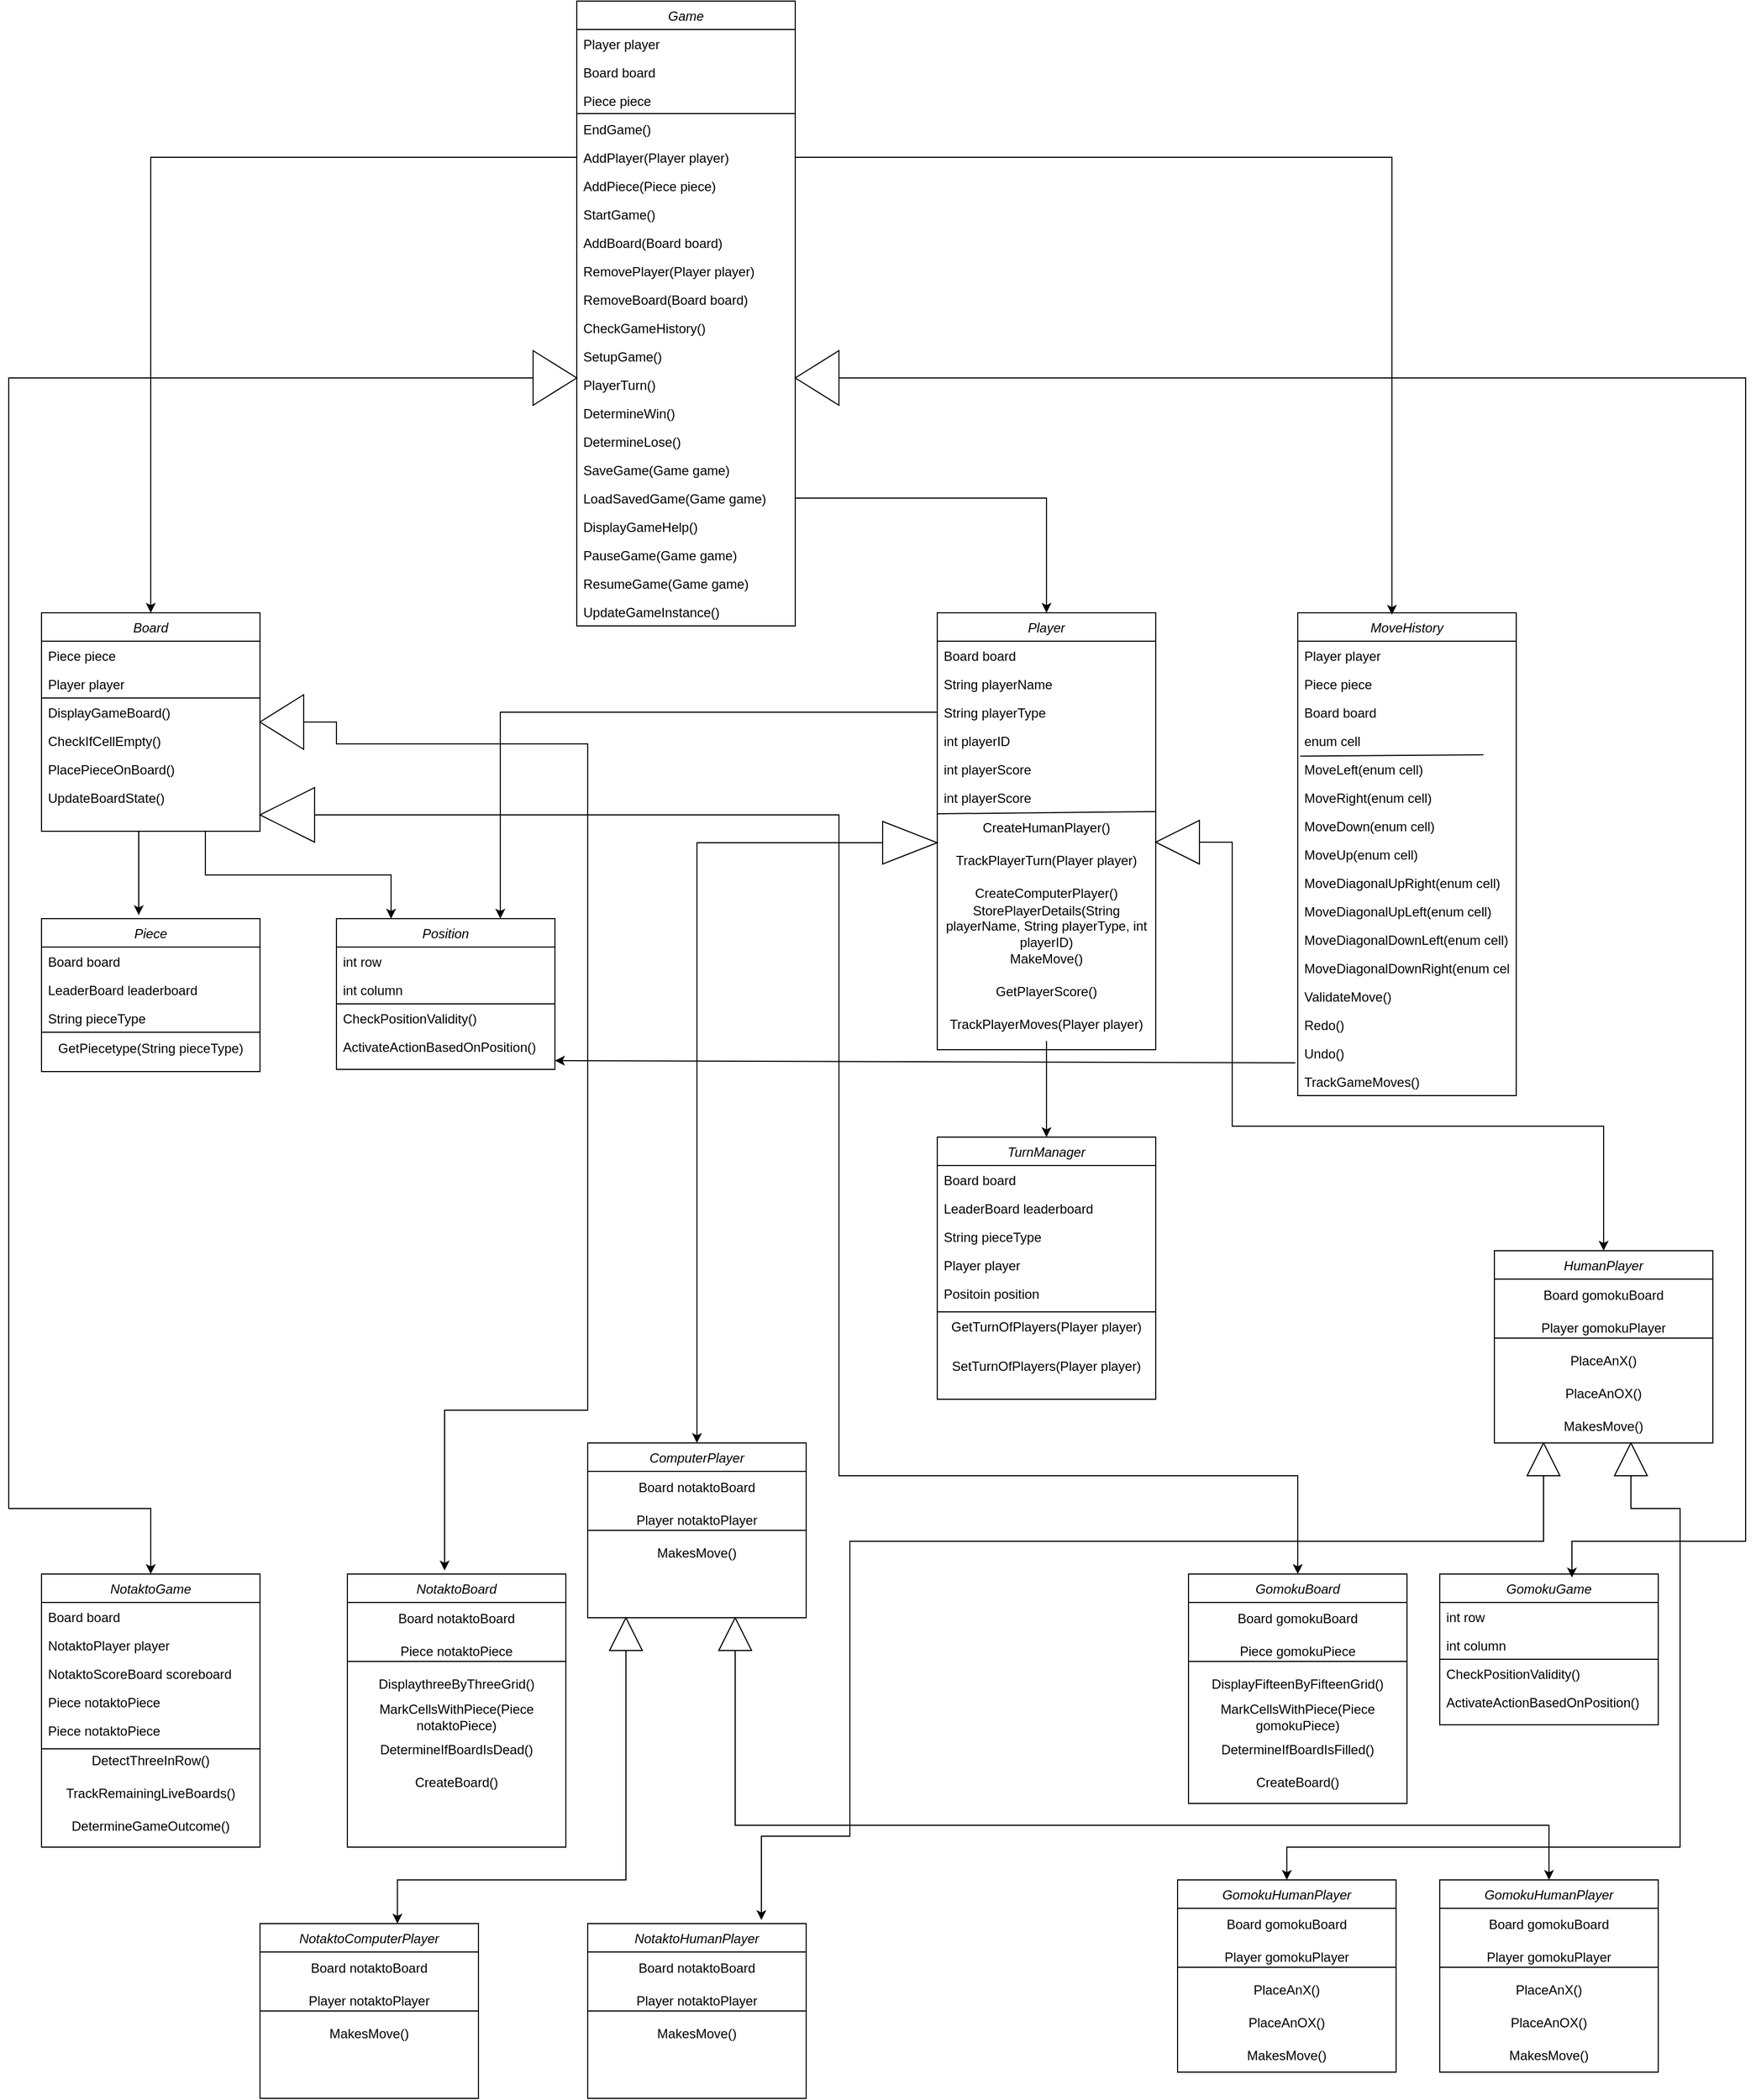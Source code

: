 <mxfile version="24.7.5">
  <diagram id="C5RBs43oDa-KdzZeNtuy" name="Page-1">
    <mxGraphModel dx="2927" dy="1242" grid="1" gridSize="10" guides="1" tooltips="1" connect="1" arrows="1" fold="1" page="1" pageScale="1" pageWidth="827" pageHeight="1169" math="0" shadow="0">
      <root>
        <mxCell id="WIyWlLk6GJQsqaUBKTNV-0" />
        <mxCell id="WIyWlLk6GJQsqaUBKTNV-1" parent="WIyWlLk6GJQsqaUBKTNV-0" />
        <mxCell id="zkfFHV4jXpPFQw0GAbJ--0" value="Game" style="swimlane;fontStyle=2;align=center;verticalAlign=top;childLayout=stackLayout;horizontal=1;startSize=26;horizontalStack=0;resizeParent=1;resizeLast=0;collapsible=1;marginBottom=0;rounded=0;shadow=0;strokeWidth=1;" parent="WIyWlLk6GJQsqaUBKTNV-1" vertex="1">
          <mxGeometry x="-270" y="40" width="200" height="572" as="geometry">
            <mxRectangle x="230" y="140" width="160" height="26" as="alternateBounds" />
          </mxGeometry>
        </mxCell>
        <mxCell id="zkfFHV4jXpPFQw0GAbJ--1" value="Player player&#xa;" style="text;align=left;verticalAlign=top;spacingLeft=4;spacingRight=4;overflow=hidden;rotatable=0;points=[[0,0.5],[1,0.5]];portConstraint=eastwest;" parent="zkfFHV4jXpPFQw0GAbJ--0" vertex="1">
          <mxGeometry y="26" width="200" height="26" as="geometry" />
        </mxCell>
        <mxCell id="zkfFHV4jXpPFQw0GAbJ--2" value="Board board" style="text;align=left;verticalAlign=top;spacingLeft=4;spacingRight=4;overflow=hidden;rotatable=0;points=[[0,0.5],[1,0.5]];portConstraint=eastwest;rounded=0;shadow=0;html=0;" parent="zkfFHV4jXpPFQw0GAbJ--0" vertex="1">
          <mxGeometry y="52" width="200" height="26" as="geometry" />
        </mxCell>
        <mxCell id="JrsG_4BdHlaIOofszGz--10" value="Piece piece" style="text;align=left;verticalAlign=top;spacingLeft=4;spacingRight=4;overflow=hidden;rotatable=0;points=[[0,0.5],[1,0.5]];portConstraint=eastwest;rounded=0;shadow=0;html=0;" parent="zkfFHV4jXpPFQw0GAbJ--0" vertex="1">
          <mxGeometry y="78" width="200" height="26" as="geometry" />
        </mxCell>
        <mxCell id="JrsG_4BdHlaIOofszGz--7" value="EndGame()" style="text;align=left;verticalAlign=top;spacingLeft=4;spacingRight=4;overflow=hidden;rotatable=0;points=[[0,0.5],[1,0.5]];portConstraint=eastwest;" parent="zkfFHV4jXpPFQw0GAbJ--0" vertex="1">
          <mxGeometry y="104" width="200" height="26" as="geometry" />
        </mxCell>
        <mxCell id="JrsG_4BdHlaIOofszGz--1" value="AddPlayer(Player player)" style="text;align=left;verticalAlign=top;spacingLeft=4;spacingRight=4;overflow=hidden;rotatable=0;points=[[0,0.5],[1,0.5]];portConstraint=eastwest;" parent="zkfFHV4jXpPFQw0GAbJ--0" vertex="1">
          <mxGeometry y="130" width="200" height="26" as="geometry" />
        </mxCell>
        <mxCell id="JrsG_4BdHlaIOofszGz--9" value="AddPiece(Piece piece)" style="text;align=left;verticalAlign=top;spacingLeft=4;spacingRight=4;overflow=hidden;rotatable=0;points=[[0,0.5],[1,0.5]];portConstraint=eastwest;" parent="zkfFHV4jXpPFQw0GAbJ--0" vertex="1">
          <mxGeometry y="156" width="200" height="26" as="geometry" />
        </mxCell>
        <mxCell id="JrsG_4BdHlaIOofszGz--6" value="StartGame()" style="text;align=left;verticalAlign=top;spacingLeft=4;spacingRight=4;overflow=hidden;rotatable=0;points=[[0,0.5],[1,0.5]];portConstraint=eastwest;" parent="zkfFHV4jXpPFQw0GAbJ--0" vertex="1">
          <mxGeometry y="182" width="200" height="26" as="geometry" />
        </mxCell>
        <mxCell id="JrsG_4BdHlaIOofszGz--2" value="AddBoard(Board board)" style="text;align=left;verticalAlign=top;spacingLeft=4;spacingRight=4;overflow=hidden;rotatable=0;points=[[0,0.5],[1,0.5]];portConstraint=eastwest;" parent="zkfFHV4jXpPFQw0GAbJ--0" vertex="1">
          <mxGeometry y="208" width="200" height="26" as="geometry" />
        </mxCell>
        <mxCell id="JrsG_4BdHlaIOofszGz--3" value="RemovePlayer(Player player)" style="text;align=left;verticalAlign=top;spacingLeft=4;spacingRight=4;overflow=hidden;rotatable=0;points=[[0,0.5],[1,0.5]];portConstraint=eastwest;" parent="zkfFHV4jXpPFQw0GAbJ--0" vertex="1">
          <mxGeometry y="234" width="200" height="26" as="geometry" />
        </mxCell>
        <mxCell id="JrsG_4BdHlaIOofszGz--4" value="RemoveBoard(Board board)" style="text;align=left;verticalAlign=top;spacingLeft=4;spacingRight=4;overflow=hidden;rotatable=0;points=[[0,0.5],[1,0.5]];portConstraint=eastwest;" parent="zkfFHV4jXpPFQw0GAbJ--0" vertex="1">
          <mxGeometry y="260" width="200" height="26" as="geometry" />
        </mxCell>
        <mxCell id="JrsG_4BdHlaIOofszGz--5" value="CheckGameHistory()" style="text;align=left;verticalAlign=top;spacingLeft=4;spacingRight=4;overflow=hidden;rotatable=0;points=[[0,0.5],[1,0.5]];portConstraint=eastwest;" parent="zkfFHV4jXpPFQw0GAbJ--0" vertex="1">
          <mxGeometry y="286" width="200" height="26" as="geometry" />
        </mxCell>
        <mxCell id="JrsG_4BdHlaIOofszGz--11" value="SetupGame()" style="text;align=left;verticalAlign=top;spacingLeft=4;spacingRight=4;overflow=hidden;rotatable=0;points=[[0,0.5],[1,0.5]];portConstraint=eastwest;" parent="zkfFHV4jXpPFQw0GAbJ--0" vertex="1">
          <mxGeometry y="312" width="200" height="26" as="geometry" />
        </mxCell>
        <mxCell id="JrsG_4BdHlaIOofszGz--12" value="PlayerTurn()" style="text;align=left;verticalAlign=top;spacingLeft=4;spacingRight=4;overflow=hidden;rotatable=0;points=[[0,0.5],[1,0.5]];portConstraint=eastwest;" parent="zkfFHV4jXpPFQw0GAbJ--0" vertex="1">
          <mxGeometry y="338" width="200" height="26" as="geometry" />
        </mxCell>
        <mxCell id="JrsG_4BdHlaIOofszGz--13" value="DetermineWin()" style="text;align=left;verticalAlign=top;spacingLeft=4;spacingRight=4;overflow=hidden;rotatable=0;points=[[0,0.5],[1,0.5]];portConstraint=eastwest;" parent="zkfFHV4jXpPFQw0GAbJ--0" vertex="1">
          <mxGeometry y="364" width="200" height="26" as="geometry" />
        </mxCell>
        <mxCell id="JrsG_4BdHlaIOofszGz--14" value="DetermineLose()" style="text;align=left;verticalAlign=top;spacingLeft=4;spacingRight=4;overflow=hidden;rotatable=0;points=[[0,0.5],[1,0.5]];portConstraint=eastwest;" parent="zkfFHV4jXpPFQw0GAbJ--0" vertex="1">
          <mxGeometry y="390" width="200" height="26" as="geometry" />
        </mxCell>
        <mxCell id="JrsG_4BdHlaIOofszGz--16" value="SaveGame(Game game)" style="text;align=left;verticalAlign=top;spacingLeft=4;spacingRight=4;overflow=hidden;rotatable=0;points=[[0,0.5],[1,0.5]];portConstraint=eastwest;" parent="zkfFHV4jXpPFQw0GAbJ--0" vertex="1">
          <mxGeometry y="416" width="200" height="26" as="geometry" />
        </mxCell>
        <mxCell id="JrsG_4BdHlaIOofszGz--15" value="LoadSavedGame(Game game)" style="text;align=left;verticalAlign=top;spacingLeft=4;spacingRight=4;overflow=hidden;rotatable=0;points=[[0,0.5],[1,0.5]];portConstraint=eastwest;" parent="zkfFHV4jXpPFQw0GAbJ--0" vertex="1">
          <mxGeometry y="442" width="200" height="26" as="geometry" />
        </mxCell>
        <mxCell id="JrsG_4BdHlaIOofszGz--17" value="DisplayGameHelp()" style="text;align=left;verticalAlign=top;spacingLeft=4;spacingRight=4;overflow=hidden;rotatable=0;points=[[0,0.5],[1,0.5]];portConstraint=eastwest;" parent="zkfFHV4jXpPFQw0GAbJ--0" vertex="1">
          <mxGeometry y="468" width="200" height="26" as="geometry" />
        </mxCell>
        <mxCell id="JrsG_4BdHlaIOofszGz--20" value="PauseGame(Game game)" style="text;align=left;verticalAlign=top;spacingLeft=4;spacingRight=4;overflow=hidden;rotatable=0;points=[[0,0.5],[1,0.5]];portConstraint=eastwest;" parent="zkfFHV4jXpPFQw0GAbJ--0" vertex="1">
          <mxGeometry y="494" width="200" height="26" as="geometry" />
        </mxCell>
        <mxCell id="JrsG_4BdHlaIOofszGz--19" value="ResumeGame(Game game)" style="text;align=left;verticalAlign=top;spacingLeft=4;spacingRight=4;overflow=hidden;rotatable=0;points=[[0,0.5],[1,0.5]];portConstraint=eastwest;" parent="zkfFHV4jXpPFQw0GAbJ--0" vertex="1">
          <mxGeometry y="520" width="200" height="26" as="geometry" />
        </mxCell>
        <mxCell id="JrsG_4BdHlaIOofszGz--18" value="UpdateGameInstance()" style="text;align=left;verticalAlign=top;spacingLeft=4;spacingRight=4;overflow=hidden;rotatable=0;points=[[0,0.5],[1,0.5]];portConstraint=eastwest;" parent="zkfFHV4jXpPFQw0GAbJ--0" vertex="1">
          <mxGeometry y="546" width="200" height="26" as="geometry" />
        </mxCell>
        <mxCell id="JrsG_4BdHlaIOofszGz--0" value="" style="endArrow=none;html=1;rounded=0;exitX=0;exitY=0.25;exitDx=0;exitDy=0;entryX=1;entryY=0.25;entryDx=0;entryDy=0;" parent="WIyWlLk6GJQsqaUBKTNV-1" edge="1">
          <mxGeometry width="50" height="50" relative="1" as="geometry">
            <mxPoint x="-270" y="143" as="sourcePoint" />
            <mxPoint x="-70" y="143" as="targetPoint" />
          </mxGeometry>
        </mxCell>
        <mxCell id="JrsG_4BdHlaIOofszGz--21" value="Player" style="swimlane;fontStyle=2;align=center;verticalAlign=top;childLayout=stackLayout;horizontal=1;startSize=26;horizontalStack=0;resizeParent=1;resizeLast=0;collapsible=1;marginBottom=0;rounded=0;shadow=0;strokeWidth=1;" parent="WIyWlLk6GJQsqaUBKTNV-1" vertex="1">
          <mxGeometry x="60" y="600" width="200" height="400" as="geometry">
            <mxRectangle x="230" y="140" width="160" height="26" as="alternateBounds" />
          </mxGeometry>
        </mxCell>
        <mxCell id="JrsG_4BdHlaIOofszGz--97" value="Board board" style="text;align=left;verticalAlign=top;spacingLeft=4;spacingRight=4;overflow=hidden;rotatable=0;points=[[0,0.5],[1,0.5]];portConstraint=eastwest;" parent="JrsG_4BdHlaIOofszGz--21" vertex="1">
          <mxGeometry y="26" width="200" height="26" as="geometry" />
        </mxCell>
        <mxCell id="JrsG_4BdHlaIOofszGz--102" value="String playerName" style="text;align=left;verticalAlign=top;spacingLeft=4;spacingRight=4;overflow=hidden;rotatable=0;points=[[0,0.5],[1,0.5]];portConstraint=eastwest;" parent="JrsG_4BdHlaIOofszGz--21" vertex="1">
          <mxGeometry y="52" width="200" height="26" as="geometry" />
        </mxCell>
        <mxCell id="JrsG_4BdHlaIOofszGz--103" value="String playerType" style="text;align=left;verticalAlign=top;spacingLeft=4;spacingRight=4;overflow=hidden;rotatable=0;points=[[0,0.5],[1,0.5]];portConstraint=eastwest;" parent="JrsG_4BdHlaIOofszGz--21" vertex="1">
          <mxGeometry y="78" width="200" height="26" as="geometry" />
        </mxCell>
        <mxCell id="JrsG_4BdHlaIOofszGz--104" value="int playerID" style="text;align=left;verticalAlign=top;spacingLeft=4;spacingRight=4;overflow=hidden;rotatable=0;points=[[0,0.5],[1,0.5]];portConstraint=eastwest;" parent="JrsG_4BdHlaIOofszGz--21" vertex="1">
          <mxGeometry y="104" width="200" height="26" as="geometry" />
        </mxCell>
        <mxCell id="JrsG_4BdHlaIOofszGz--105" value="int playerScore" style="text;align=left;verticalAlign=top;spacingLeft=4;spacingRight=4;overflow=hidden;rotatable=0;points=[[0,0.5],[1,0.5]];portConstraint=eastwest;" parent="JrsG_4BdHlaIOofszGz--21" vertex="1">
          <mxGeometry y="130" width="200" height="26" as="geometry" />
        </mxCell>
        <mxCell id="JrsG_4BdHlaIOofszGz--106" value="int playerScore" style="text;align=left;verticalAlign=top;spacingLeft=4;spacingRight=4;overflow=hidden;rotatable=0;points=[[0,0.5],[1,0.5]];portConstraint=eastwest;" parent="JrsG_4BdHlaIOofszGz--21" vertex="1">
          <mxGeometry y="156" width="200" height="26" as="geometry" />
        </mxCell>
        <mxCell id="JrsG_4BdHlaIOofszGz--98" value="" style="endArrow=none;html=1;rounded=0;" parent="JrsG_4BdHlaIOofszGz--21" edge="1">
          <mxGeometry width="50" height="50" relative="1" as="geometry">
            <mxPoint y="184" as="sourcePoint" />
            <mxPoint x="200" y="182" as="targetPoint" />
          </mxGeometry>
        </mxCell>
        <mxCell id="JrsG_4BdHlaIOofszGz--99" value="CreateHumanPlayer()" style="text;html=1;align=center;verticalAlign=middle;whiteSpace=wrap;rounded=0;" parent="JrsG_4BdHlaIOofszGz--21" vertex="1">
          <mxGeometry y="182" width="200" height="30" as="geometry" />
        </mxCell>
        <mxCell id="JrsG_4BdHlaIOofszGz--101" value="TrackPlayerTurn(Player player)" style="text;html=1;align=center;verticalAlign=middle;whiteSpace=wrap;rounded=0;" parent="JrsG_4BdHlaIOofszGz--21" vertex="1">
          <mxGeometry y="212" width="200" height="30" as="geometry" />
        </mxCell>
        <mxCell id="JrsG_4BdHlaIOofszGz--100" value="CreateComputerPlayer()" style="text;html=1;align=center;verticalAlign=middle;whiteSpace=wrap;rounded=0;" parent="JrsG_4BdHlaIOofszGz--21" vertex="1">
          <mxGeometry y="242" width="200" height="30" as="geometry" />
        </mxCell>
        <mxCell id="JrsG_4BdHlaIOofszGz--108" value="StorePlayerDetails(String playerName, String playerType, int playerID)" style="text;html=1;align=center;verticalAlign=middle;whiteSpace=wrap;rounded=0;" parent="JrsG_4BdHlaIOofszGz--21" vertex="1">
          <mxGeometry y="272" width="200" height="30" as="geometry" />
        </mxCell>
        <mxCell id="JrsG_4BdHlaIOofszGz--110" value="MakeMove()" style="text;html=1;align=center;verticalAlign=middle;whiteSpace=wrap;rounded=0;" parent="JrsG_4BdHlaIOofszGz--21" vertex="1">
          <mxGeometry y="302" width="200" height="30" as="geometry" />
        </mxCell>
        <mxCell id="JrsG_4BdHlaIOofszGz--111" value="GetPlayerScore()" style="text;html=1;align=center;verticalAlign=middle;whiteSpace=wrap;rounded=0;" parent="JrsG_4BdHlaIOofszGz--21" vertex="1">
          <mxGeometry y="332" width="200" height="30" as="geometry" />
        </mxCell>
        <mxCell id="JrsG_4BdHlaIOofszGz--112" value="TrackPlayerMoves(Player player)" style="text;html=1;align=center;verticalAlign=middle;whiteSpace=wrap;rounded=0;" parent="JrsG_4BdHlaIOofszGz--21" vertex="1">
          <mxGeometry y="362" width="200" height="30" as="geometry" />
        </mxCell>
        <mxCell id="Yr09iOvDFbJcsxgasFVn-55" style="edgeStyle=orthogonalEdgeStyle;rounded=0;orthogonalLoop=1;jettySize=auto;html=1;exitX=0.75;exitY=1;exitDx=0;exitDy=0;entryX=0.25;entryY=0;entryDx=0;entryDy=0;" edge="1" parent="WIyWlLk6GJQsqaUBKTNV-1" source="JrsG_4BdHlaIOofszGz--44" target="JrsG_4BdHlaIOofszGz--156">
          <mxGeometry relative="1" as="geometry" />
        </mxCell>
        <mxCell id="JrsG_4BdHlaIOofszGz--44" value="Board" style="swimlane;fontStyle=2;align=center;verticalAlign=top;childLayout=stackLayout;horizontal=1;startSize=26;horizontalStack=0;resizeParent=1;resizeLast=0;collapsible=1;marginBottom=0;rounded=0;shadow=0;strokeWidth=1;" parent="WIyWlLk6GJQsqaUBKTNV-1" vertex="1">
          <mxGeometry x="-760" y="600" width="200" height="200" as="geometry">
            <mxRectangle x="230" y="140" width="160" height="26" as="alternateBounds" />
          </mxGeometry>
        </mxCell>
        <mxCell id="JrsG_4BdHlaIOofszGz--90" value="Piece piece" style="text;align=left;verticalAlign=top;spacingLeft=4;spacingRight=4;overflow=hidden;rotatable=0;points=[[0,0.5],[1,0.5]];portConstraint=eastwest;" parent="JrsG_4BdHlaIOofszGz--44" vertex="1">
          <mxGeometry y="26" width="200" height="26" as="geometry" />
        </mxCell>
        <mxCell id="JrsG_4BdHlaIOofszGz--91" value="Player player" style="text;align=left;verticalAlign=top;spacingLeft=4;spacingRight=4;overflow=hidden;rotatable=0;points=[[0,0.5],[1,0.5]];portConstraint=eastwest;" parent="JrsG_4BdHlaIOofszGz--44" vertex="1">
          <mxGeometry y="52" width="200" height="26" as="geometry" />
        </mxCell>
        <mxCell id="JrsG_4BdHlaIOofszGz--92" value="" style="endArrow=none;html=1;rounded=0;" parent="JrsG_4BdHlaIOofszGz--44" edge="1">
          <mxGeometry width="50" height="50" relative="1" as="geometry">
            <mxPoint y="78" as="sourcePoint" />
            <mxPoint x="200" y="78" as="targetPoint" />
          </mxGeometry>
        </mxCell>
        <mxCell id="JrsG_4BdHlaIOofszGz--93" value="DisplayGameBoard()" style="text;align=left;verticalAlign=top;spacingLeft=4;spacingRight=4;overflow=hidden;rotatable=0;points=[[0,0.5],[1,0.5]];portConstraint=eastwest;" parent="JrsG_4BdHlaIOofszGz--44" vertex="1">
          <mxGeometry y="78" width="200" height="26" as="geometry" />
        </mxCell>
        <mxCell id="JrsG_4BdHlaIOofszGz--94" value="CheckIfCellEmpty()" style="text;align=left;verticalAlign=top;spacingLeft=4;spacingRight=4;overflow=hidden;rotatable=0;points=[[0,0.5],[1,0.5]];portConstraint=eastwest;" parent="JrsG_4BdHlaIOofszGz--44" vertex="1">
          <mxGeometry y="104" width="200" height="26" as="geometry" />
        </mxCell>
        <mxCell id="JrsG_4BdHlaIOofszGz--95" value="PlacePieceOnBoard()" style="text;align=left;verticalAlign=top;spacingLeft=4;spacingRight=4;overflow=hidden;rotatable=0;points=[[0,0.5],[1,0.5]];portConstraint=eastwest;" parent="JrsG_4BdHlaIOofszGz--44" vertex="1">
          <mxGeometry y="130" width="200" height="26" as="geometry" />
        </mxCell>
        <mxCell id="JrsG_4BdHlaIOofszGz--96" value="UpdateBoardState()" style="text;align=left;verticalAlign=top;spacingLeft=4;spacingRight=4;overflow=hidden;rotatable=0;points=[[0,0.5],[1,0.5]];portConstraint=eastwest;" parent="JrsG_4BdHlaIOofszGz--44" vertex="1">
          <mxGeometry y="156" width="200" height="26" as="geometry" />
        </mxCell>
        <mxCell id="JrsG_4BdHlaIOofszGz--67" value="Piece" style="swimlane;fontStyle=2;align=center;verticalAlign=top;childLayout=stackLayout;horizontal=1;startSize=26;horizontalStack=0;resizeParent=1;resizeLast=0;collapsible=1;marginBottom=0;rounded=0;shadow=0;strokeWidth=1;" parent="WIyWlLk6GJQsqaUBKTNV-1" vertex="1">
          <mxGeometry x="-760" y="880" width="200" height="140" as="geometry">
            <mxRectangle x="230" y="140" width="160" height="26" as="alternateBounds" />
          </mxGeometry>
        </mxCell>
        <mxCell id="JrsG_4BdHlaIOofszGz--68" value="Board board" style="text;align=left;verticalAlign=top;spacingLeft=4;spacingRight=4;overflow=hidden;rotatable=0;points=[[0,0.5],[1,0.5]];portConstraint=eastwest;" parent="JrsG_4BdHlaIOofszGz--67" vertex="1">
          <mxGeometry y="26" width="200" height="26" as="geometry" />
        </mxCell>
        <mxCell id="JrsG_4BdHlaIOofszGz--88" value="LeaderBoard leaderboard" style="text;align=left;verticalAlign=top;spacingLeft=4;spacingRight=4;overflow=hidden;rotatable=0;points=[[0,0.5],[1,0.5]];portConstraint=eastwest;" parent="JrsG_4BdHlaIOofszGz--67" vertex="1">
          <mxGeometry y="52" width="200" height="26" as="geometry" />
        </mxCell>
        <mxCell id="JrsG_4BdHlaIOofszGz--89" value="String pieceType" style="text;align=left;verticalAlign=top;spacingLeft=4;spacingRight=4;overflow=hidden;rotatable=0;points=[[0,0.5],[1,0.5]];portConstraint=eastwest;" parent="JrsG_4BdHlaIOofszGz--67" vertex="1">
          <mxGeometry y="78" width="200" height="26" as="geometry" />
        </mxCell>
        <mxCell id="JrsG_4BdHlaIOofszGz--144" value="" style="endArrow=none;html=1;rounded=0;" parent="JrsG_4BdHlaIOofszGz--67" edge="1">
          <mxGeometry width="50" height="50" relative="1" as="geometry">
            <mxPoint y="104" as="sourcePoint" />
            <mxPoint x="200" y="104" as="targetPoint" />
          </mxGeometry>
        </mxCell>
        <mxCell id="JrsG_4BdHlaIOofszGz--146" value="GetPiecetype(String pieceType)" style="text;html=1;align=center;verticalAlign=middle;whiteSpace=wrap;rounded=0;" parent="JrsG_4BdHlaIOofszGz--67" vertex="1">
          <mxGeometry y="104" width="200" height="30" as="geometry" />
        </mxCell>
        <mxCell id="JrsG_4BdHlaIOofszGz--113" value="MoveHistory" style="swimlane;fontStyle=2;align=center;verticalAlign=top;childLayout=stackLayout;horizontal=1;startSize=26;horizontalStack=0;resizeParent=1;resizeLast=0;collapsible=1;marginBottom=0;rounded=0;shadow=0;strokeWidth=1;" parent="WIyWlLk6GJQsqaUBKTNV-1" vertex="1">
          <mxGeometry x="390" y="600" width="200" height="442" as="geometry">
            <mxRectangle x="230" y="140" width="160" height="26" as="alternateBounds" />
          </mxGeometry>
        </mxCell>
        <mxCell id="JrsG_4BdHlaIOofszGz--115" value="Player player" style="text;align=left;verticalAlign=top;spacingLeft=4;spacingRight=4;overflow=hidden;rotatable=0;points=[[0,0.5],[1,0.5]];portConstraint=eastwest;" parent="JrsG_4BdHlaIOofszGz--113" vertex="1">
          <mxGeometry y="26" width="200" height="26" as="geometry" />
        </mxCell>
        <mxCell id="JrsG_4BdHlaIOofszGz--121" value="Piece piece" style="text;align=left;verticalAlign=top;spacingLeft=4;spacingRight=4;overflow=hidden;rotatable=0;points=[[0,0.5],[1,0.5]];portConstraint=eastwest;" parent="JrsG_4BdHlaIOofszGz--113" vertex="1">
          <mxGeometry y="52" width="200" height="26" as="geometry" />
        </mxCell>
        <mxCell id="JrsG_4BdHlaIOofszGz--122" value="Board board" style="text;align=left;verticalAlign=top;spacingLeft=4;spacingRight=4;overflow=hidden;rotatable=0;points=[[0,0.5],[1,0.5]];portConstraint=eastwest;" parent="JrsG_4BdHlaIOofszGz--113" vertex="1">
          <mxGeometry y="78" width="200" height="26" as="geometry" />
        </mxCell>
        <mxCell id="JrsG_4BdHlaIOofszGz--133" value="enum cell" style="text;align=left;verticalAlign=top;spacingLeft=4;spacingRight=4;overflow=hidden;rotatable=0;points=[[0,0.5],[1,0.5]];portConstraint=eastwest;" parent="JrsG_4BdHlaIOofszGz--113" vertex="1">
          <mxGeometry y="104" width="200" height="26" as="geometry" />
        </mxCell>
        <mxCell id="JrsG_4BdHlaIOofszGz--129" value="MoveLeft(enum cell)" style="text;align=left;verticalAlign=top;spacingLeft=4;spacingRight=4;overflow=hidden;rotatable=0;points=[[0,0.5],[1,0.5]];portConstraint=eastwest;" parent="JrsG_4BdHlaIOofszGz--113" vertex="1">
          <mxGeometry y="130" width="200" height="26" as="geometry" />
        </mxCell>
        <mxCell id="JrsG_4BdHlaIOofszGz--130" value="MoveRight(enum cell)" style="text;align=left;verticalAlign=top;spacingLeft=4;spacingRight=4;overflow=hidden;rotatable=0;points=[[0,0.5],[1,0.5]];portConstraint=eastwest;" parent="JrsG_4BdHlaIOofszGz--113" vertex="1">
          <mxGeometry y="156" width="200" height="26" as="geometry" />
        </mxCell>
        <mxCell id="JrsG_4BdHlaIOofszGz--131" value="MoveDown(enum cell)" style="text;align=left;verticalAlign=top;spacingLeft=4;spacingRight=4;overflow=hidden;rotatable=0;points=[[0,0.5],[1,0.5]];portConstraint=eastwest;" parent="JrsG_4BdHlaIOofszGz--113" vertex="1">
          <mxGeometry y="182" width="200" height="26" as="geometry" />
        </mxCell>
        <mxCell id="JrsG_4BdHlaIOofszGz--128" value="MoveUp(enum cell)" style="text;align=left;verticalAlign=top;spacingLeft=4;spacingRight=4;overflow=hidden;rotatable=0;points=[[0,0.5],[1,0.5]];portConstraint=eastwest;" parent="JrsG_4BdHlaIOofszGz--113" vertex="1">
          <mxGeometry y="208" width="200" height="26" as="geometry" />
        </mxCell>
        <mxCell id="JrsG_4BdHlaIOofszGz--140" value="MoveDiagonalUpRight(enum cell)" style="text;align=left;verticalAlign=top;spacingLeft=4;spacingRight=4;overflow=hidden;rotatable=0;points=[[0,0.5],[1,0.5]];portConstraint=eastwest;" parent="JrsG_4BdHlaIOofszGz--113" vertex="1">
          <mxGeometry y="234" width="200" height="26" as="geometry" />
        </mxCell>
        <mxCell id="JrsG_4BdHlaIOofszGz--141" value="MoveDiagonalUpLeft(enum cell)" style="text;align=left;verticalAlign=top;spacingLeft=4;spacingRight=4;overflow=hidden;rotatable=0;points=[[0,0.5],[1,0.5]];portConstraint=eastwest;" parent="JrsG_4BdHlaIOofszGz--113" vertex="1">
          <mxGeometry y="260" width="200" height="26" as="geometry" />
        </mxCell>
        <mxCell id="JrsG_4BdHlaIOofszGz--142" value="MoveDiagonalDownLeft(enum cell)" style="text;align=left;verticalAlign=top;spacingLeft=4;spacingRight=4;overflow=hidden;rotatable=0;points=[[0,0.5],[1,0.5]];portConstraint=eastwest;" parent="JrsG_4BdHlaIOofszGz--113" vertex="1">
          <mxGeometry y="286" width="200" height="26" as="geometry" />
        </mxCell>
        <mxCell id="JrsG_4BdHlaIOofszGz--143" value="MoveDiagonalDownRight(enum cell)" style="text;align=left;verticalAlign=top;spacingLeft=4;spacingRight=4;overflow=hidden;rotatable=0;points=[[0,0.5],[1,0.5]];portConstraint=eastwest;" parent="JrsG_4BdHlaIOofszGz--113" vertex="1">
          <mxGeometry y="312" width="200" height="26" as="geometry" />
        </mxCell>
        <mxCell id="JrsG_4BdHlaIOofszGz--118" value="ValidateMove()" style="text;align=left;verticalAlign=top;spacingLeft=4;spacingRight=4;overflow=hidden;rotatable=0;points=[[0,0.5],[1,0.5]];portConstraint=eastwest;" parent="JrsG_4BdHlaIOofszGz--113" vertex="1">
          <mxGeometry y="338" width="200" height="26" as="geometry" />
        </mxCell>
        <mxCell id="JrsG_4BdHlaIOofszGz--119" value="Redo()" style="text;align=left;verticalAlign=top;spacingLeft=4;spacingRight=4;overflow=hidden;rotatable=0;points=[[0,0.5],[1,0.5]];portConstraint=eastwest;" parent="JrsG_4BdHlaIOofszGz--113" vertex="1">
          <mxGeometry y="364" width="200" height="26" as="geometry" />
        </mxCell>
        <mxCell id="JrsG_4BdHlaIOofszGz--120" value="Undo()" style="text;align=left;verticalAlign=top;spacingLeft=4;spacingRight=4;overflow=hidden;rotatable=0;points=[[0,0.5],[1,0.5]];portConstraint=eastwest;" parent="JrsG_4BdHlaIOofszGz--113" vertex="1">
          <mxGeometry y="390" width="200" height="26" as="geometry" />
        </mxCell>
        <mxCell id="JrsG_4BdHlaIOofszGz--117" value="TrackGameMoves()" style="text;align=left;verticalAlign=top;spacingLeft=4;spacingRight=4;overflow=hidden;rotatable=0;points=[[0,0.5],[1,0.5]];portConstraint=eastwest;" parent="JrsG_4BdHlaIOofszGz--113" vertex="1">
          <mxGeometry y="416" width="200" height="26" as="geometry" />
        </mxCell>
        <mxCell id="JrsG_4BdHlaIOofszGz--138" value="" style="endArrow=none;html=1;rounded=0;exitX=0.011;exitY=0.046;exitDx=0;exitDy=0;exitPerimeter=0;" parent="WIyWlLk6GJQsqaUBKTNV-1" source="JrsG_4BdHlaIOofszGz--129" edge="1">
          <mxGeometry width="50" height="50" relative="1" as="geometry">
            <mxPoint x="510" y="780" as="sourcePoint" />
            <mxPoint x="560" y="730" as="targetPoint" />
          </mxGeometry>
        </mxCell>
        <mxCell id="JrsG_4BdHlaIOofszGz--147" value="TurnManager" style="swimlane;fontStyle=2;align=center;verticalAlign=top;childLayout=stackLayout;horizontal=1;startSize=26;horizontalStack=0;resizeParent=1;resizeLast=0;collapsible=1;marginBottom=0;rounded=0;shadow=0;strokeWidth=1;" parent="WIyWlLk6GJQsqaUBKTNV-1" vertex="1">
          <mxGeometry x="60" y="1080" width="200" height="240" as="geometry">
            <mxRectangle x="230" y="140" width="160" height="26" as="alternateBounds" />
          </mxGeometry>
        </mxCell>
        <mxCell id="JrsG_4BdHlaIOofszGz--148" value="Board board" style="text;align=left;verticalAlign=top;spacingLeft=4;spacingRight=4;overflow=hidden;rotatable=0;points=[[0,0.5],[1,0.5]];portConstraint=eastwest;" parent="JrsG_4BdHlaIOofszGz--147" vertex="1">
          <mxGeometry y="26" width="200" height="26" as="geometry" />
        </mxCell>
        <mxCell id="JrsG_4BdHlaIOofszGz--149" value="LeaderBoard leaderboard" style="text;align=left;verticalAlign=top;spacingLeft=4;spacingRight=4;overflow=hidden;rotatable=0;points=[[0,0.5],[1,0.5]];portConstraint=eastwest;" parent="JrsG_4BdHlaIOofszGz--147" vertex="1">
          <mxGeometry y="52" width="200" height="26" as="geometry" />
        </mxCell>
        <mxCell id="JrsG_4BdHlaIOofszGz--150" value="String pieceType" style="text;align=left;verticalAlign=top;spacingLeft=4;spacingRight=4;overflow=hidden;rotatable=0;points=[[0,0.5],[1,0.5]];portConstraint=eastwest;" parent="JrsG_4BdHlaIOofszGz--147" vertex="1">
          <mxGeometry y="78" width="200" height="26" as="geometry" />
        </mxCell>
        <mxCell id="JrsG_4BdHlaIOofszGz--153" value="Player player" style="text;align=left;verticalAlign=top;spacingLeft=4;spacingRight=4;overflow=hidden;rotatable=0;points=[[0,0.5],[1,0.5]];portConstraint=eastwest;" parent="JrsG_4BdHlaIOofszGz--147" vertex="1">
          <mxGeometry y="104" width="200" height="26" as="geometry" />
        </mxCell>
        <mxCell id="JrsG_4BdHlaIOofszGz--154" value="Positoin position" style="text;align=left;verticalAlign=top;spacingLeft=4;spacingRight=4;overflow=hidden;rotatable=0;points=[[0,0.5],[1,0.5]];portConstraint=eastwest;" parent="JrsG_4BdHlaIOofszGz--147" vertex="1">
          <mxGeometry y="130" width="200" height="26" as="geometry" />
        </mxCell>
        <mxCell id="JrsG_4BdHlaIOofszGz--151" value="" style="endArrow=none;html=1;rounded=0;" parent="JrsG_4BdHlaIOofszGz--147" edge="1">
          <mxGeometry width="50" height="50" relative="1" as="geometry">
            <mxPoint y="160" as="sourcePoint" />
            <mxPoint x="200" y="160" as="targetPoint" />
          </mxGeometry>
        </mxCell>
        <mxCell id="JrsG_4BdHlaIOofszGz--152" value="GetTurnOfPlayers(Player player)" style="text;html=1;align=center;verticalAlign=middle;whiteSpace=wrap;rounded=0;" parent="JrsG_4BdHlaIOofszGz--147" vertex="1">
          <mxGeometry y="156" width="200" height="36" as="geometry" />
        </mxCell>
        <mxCell id="JrsG_4BdHlaIOofszGz--155" value="SetTurnOfPlayers(Player player)" style="text;html=1;align=center;verticalAlign=middle;whiteSpace=wrap;rounded=0;" parent="JrsG_4BdHlaIOofszGz--147" vertex="1">
          <mxGeometry y="192" width="200" height="36" as="geometry" />
        </mxCell>
        <mxCell id="JrsG_4BdHlaIOofszGz--156" value="Position" style="swimlane;fontStyle=2;align=center;verticalAlign=top;childLayout=stackLayout;horizontal=1;startSize=26;horizontalStack=0;resizeParent=1;resizeLast=0;collapsible=1;marginBottom=0;rounded=0;shadow=0;strokeWidth=1;" parent="WIyWlLk6GJQsqaUBKTNV-1" vertex="1">
          <mxGeometry x="-490" y="880" width="200" height="138" as="geometry">
            <mxRectangle x="230" y="140" width="160" height="26" as="alternateBounds" />
          </mxGeometry>
        </mxCell>
        <mxCell id="JrsG_4BdHlaIOofszGz--157" value="int row" style="text;align=left;verticalAlign=top;spacingLeft=4;spacingRight=4;overflow=hidden;rotatable=0;points=[[0,0.5],[1,0.5]];portConstraint=eastwest;" parent="JrsG_4BdHlaIOofszGz--156" vertex="1">
          <mxGeometry y="26" width="200" height="26" as="geometry" />
        </mxCell>
        <mxCell id="JrsG_4BdHlaIOofszGz--158" value="int column" style="text;align=left;verticalAlign=top;spacingLeft=4;spacingRight=4;overflow=hidden;rotatable=0;points=[[0,0.5],[1,0.5]];portConstraint=eastwest;" parent="JrsG_4BdHlaIOofszGz--156" vertex="1">
          <mxGeometry y="52" width="200" height="26" as="geometry" />
        </mxCell>
        <mxCell id="JrsG_4BdHlaIOofszGz--159" value="" style="endArrow=none;html=1;rounded=0;" parent="JrsG_4BdHlaIOofszGz--156" edge="1">
          <mxGeometry width="50" height="50" relative="1" as="geometry">
            <mxPoint y="78" as="sourcePoint" />
            <mxPoint x="200" y="78" as="targetPoint" />
          </mxGeometry>
        </mxCell>
        <mxCell id="JrsG_4BdHlaIOofszGz--160" value="CheckPositionValidity()" style="text;align=left;verticalAlign=top;spacingLeft=4;spacingRight=4;overflow=hidden;rotatable=0;points=[[0,0.5],[1,0.5]];portConstraint=eastwest;" parent="JrsG_4BdHlaIOofszGz--156" vertex="1">
          <mxGeometry y="78" width="200" height="26" as="geometry" />
        </mxCell>
        <mxCell id="JrsG_4BdHlaIOofszGz--161" value="ActivateActionBasedOnPosition()" style="text;align=left;verticalAlign=top;spacingLeft=4;spacingRight=4;overflow=hidden;rotatable=0;points=[[0,0.5],[1,0.5]];portConstraint=eastwest;" parent="JrsG_4BdHlaIOofszGz--156" vertex="1">
          <mxGeometry y="104" width="200" height="26" as="geometry" />
        </mxCell>
        <mxCell id="JrsG_4BdHlaIOofszGz--164" value="NotaktoGame" style="swimlane;fontStyle=2;align=center;verticalAlign=top;childLayout=stackLayout;horizontal=1;startSize=26;horizontalStack=0;resizeParent=1;resizeLast=0;collapsible=1;marginBottom=0;rounded=0;shadow=0;strokeWidth=1;" parent="WIyWlLk6GJQsqaUBKTNV-1" vertex="1">
          <mxGeometry x="-760" y="1480" width="200" height="250" as="geometry">
            <mxRectangle x="230" y="140" width="160" height="26" as="alternateBounds" />
          </mxGeometry>
        </mxCell>
        <mxCell id="JrsG_4BdHlaIOofszGz--165" value="Board board" style="text;align=left;verticalAlign=top;spacingLeft=4;spacingRight=4;overflow=hidden;rotatable=0;points=[[0,0.5],[1,0.5]];portConstraint=eastwest;" parent="JrsG_4BdHlaIOofszGz--164" vertex="1">
          <mxGeometry y="26" width="200" height="26" as="geometry" />
        </mxCell>
        <mxCell id="JrsG_4BdHlaIOofszGz--166" value="NotaktoPlayer player" style="text;align=left;verticalAlign=top;spacingLeft=4;spacingRight=4;overflow=hidden;rotatable=0;points=[[0,0.5],[1,0.5]];portConstraint=eastwest;" parent="JrsG_4BdHlaIOofszGz--164" vertex="1">
          <mxGeometry y="52" width="200" height="26" as="geometry" />
        </mxCell>
        <mxCell id="JrsG_4BdHlaIOofszGz--176" value="NotaktoScoreBoard scoreboard" style="text;align=left;verticalAlign=top;spacingLeft=4;spacingRight=4;overflow=hidden;rotatable=0;points=[[0,0.5],[1,0.5]];portConstraint=eastwest;" parent="JrsG_4BdHlaIOofszGz--164" vertex="1">
          <mxGeometry y="78" width="200" height="26" as="geometry" />
        </mxCell>
        <mxCell id="JrsG_4BdHlaIOofszGz--177" value="Piece notaktoPiece" style="text;align=left;verticalAlign=top;spacingLeft=4;spacingRight=4;overflow=hidden;rotatable=0;points=[[0,0.5],[1,0.5]];portConstraint=eastwest;" parent="JrsG_4BdHlaIOofszGz--164" vertex="1">
          <mxGeometry y="104" width="200" height="26" as="geometry" />
        </mxCell>
        <mxCell id="JrsG_4BdHlaIOofszGz--178" value="Piece notaktoPiece" style="text;align=left;verticalAlign=top;spacingLeft=4;spacingRight=4;overflow=hidden;rotatable=0;points=[[0,0.5],[1,0.5]];portConstraint=eastwest;" parent="JrsG_4BdHlaIOofszGz--164" vertex="1">
          <mxGeometry y="130" width="200" height="26" as="geometry" />
        </mxCell>
        <mxCell id="JrsG_4BdHlaIOofszGz--179" value="" style="endArrow=none;html=1;rounded=0;" parent="JrsG_4BdHlaIOofszGz--164" edge="1">
          <mxGeometry width="50" height="50" relative="1" as="geometry">
            <mxPoint y="160" as="sourcePoint" />
            <mxPoint x="200" y="160" as="targetPoint" />
          </mxGeometry>
        </mxCell>
        <mxCell id="JrsG_4BdHlaIOofszGz--180" value="DetectThreeInRow()" style="text;html=1;align=center;verticalAlign=middle;whiteSpace=wrap;rounded=0;" parent="JrsG_4BdHlaIOofszGz--164" vertex="1">
          <mxGeometry y="156" width="200" height="30" as="geometry" />
        </mxCell>
        <mxCell id="JrsG_4BdHlaIOofszGz--181" value="TrackRemainingLiveBoards()" style="text;html=1;align=center;verticalAlign=middle;whiteSpace=wrap;rounded=0;" parent="JrsG_4BdHlaIOofszGz--164" vertex="1">
          <mxGeometry y="186" width="200" height="30" as="geometry" />
        </mxCell>
        <mxCell id="JrsG_4BdHlaIOofszGz--182" value="DetermineGameOutcome()" style="text;html=1;align=center;verticalAlign=middle;whiteSpace=wrap;rounded=0;" parent="JrsG_4BdHlaIOofszGz--164" vertex="1">
          <mxGeometry y="216" width="200" height="30" as="geometry" />
        </mxCell>
        <mxCell id="JrsG_4BdHlaIOofszGz--170" value="GomokuGame" style="swimlane;fontStyle=2;align=center;verticalAlign=top;childLayout=stackLayout;horizontal=1;startSize=26;horizontalStack=0;resizeParent=1;resizeLast=0;collapsible=1;marginBottom=0;rounded=0;shadow=0;strokeWidth=1;" parent="WIyWlLk6GJQsqaUBKTNV-1" vertex="1">
          <mxGeometry x="520" y="1480" width="200" height="138" as="geometry">
            <mxRectangle x="230" y="140" width="160" height="26" as="alternateBounds" />
          </mxGeometry>
        </mxCell>
        <mxCell id="JrsG_4BdHlaIOofszGz--171" value="int row" style="text;align=left;verticalAlign=top;spacingLeft=4;spacingRight=4;overflow=hidden;rotatable=0;points=[[0,0.5],[1,0.5]];portConstraint=eastwest;" parent="JrsG_4BdHlaIOofszGz--170" vertex="1">
          <mxGeometry y="26" width="200" height="26" as="geometry" />
        </mxCell>
        <mxCell id="JrsG_4BdHlaIOofszGz--172" value="int column" style="text;align=left;verticalAlign=top;spacingLeft=4;spacingRight=4;overflow=hidden;rotatable=0;points=[[0,0.5],[1,0.5]];portConstraint=eastwest;" parent="JrsG_4BdHlaIOofszGz--170" vertex="1">
          <mxGeometry y="52" width="200" height="26" as="geometry" />
        </mxCell>
        <mxCell id="JrsG_4BdHlaIOofszGz--173" value="" style="endArrow=none;html=1;rounded=0;" parent="JrsG_4BdHlaIOofszGz--170" edge="1">
          <mxGeometry width="50" height="50" relative="1" as="geometry">
            <mxPoint y="78" as="sourcePoint" />
            <mxPoint x="200" y="78" as="targetPoint" />
          </mxGeometry>
        </mxCell>
        <mxCell id="JrsG_4BdHlaIOofszGz--174" value="CheckPositionValidity()" style="text;align=left;verticalAlign=top;spacingLeft=4;spacingRight=4;overflow=hidden;rotatable=0;points=[[0,0.5],[1,0.5]];portConstraint=eastwest;" parent="JrsG_4BdHlaIOofszGz--170" vertex="1">
          <mxGeometry y="78" width="200" height="26" as="geometry" />
        </mxCell>
        <mxCell id="JrsG_4BdHlaIOofszGz--175" value="ActivateActionBasedOnPosition()" style="text;align=left;verticalAlign=top;spacingLeft=4;spacingRight=4;overflow=hidden;rotatable=0;points=[[0,0.5],[1,0.5]];portConstraint=eastwest;" parent="JrsG_4BdHlaIOofszGz--170" vertex="1">
          <mxGeometry y="104" width="200" height="26" as="geometry" />
        </mxCell>
        <mxCell id="JrsG_4BdHlaIOofszGz--183" value="NotaktoBoard" style="swimlane;fontStyle=2;align=center;verticalAlign=top;childLayout=stackLayout;horizontal=1;startSize=26;horizontalStack=0;resizeParent=1;resizeLast=0;collapsible=1;marginBottom=0;rounded=0;shadow=0;strokeWidth=1;" parent="WIyWlLk6GJQsqaUBKTNV-1" vertex="1">
          <mxGeometry x="-480" y="1480" width="200" height="250" as="geometry">
            <mxRectangle x="230" y="140" width="160" height="26" as="alternateBounds" />
          </mxGeometry>
        </mxCell>
        <mxCell id="JrsG_4BdHlaIOofszGz--193" value="Board notaktoBoard" style="text;html=1;align=center;verticalAlign=middle;whiteSpace=wrap;rounded=0;" parent="JrsG_4BdHlaIOofszGz--183" vertex="1">
          <mxGeometry y="26" width="200" height="30" as="geometry" />
        </mxCell>
        <mxCell id="JrsG_4BdHlaIOofszGz--194" value="Piece notaktoPiece" style="text;html=1;align=center;verticalAlign=middle;whiteSpace=wrap;rounded=0;" parent="JrsG_4BdHlaIOofszGz--183" vertex="1">
          <mxGeometry y="56" width="200" height="30" as="geometry" />
        </mxCell>
        <mxCell id="JrsG_4BdHlaIOofszGz--189" value="" style="endArrow=none;html=1;rounded=0;" parent="JrsG_4BdHlaIOofszGz--183" edge="1">
          <mxGeometry width="50" height="50" relative="1" as="geometry">
            <mxPoint y="80" as="sourcePoint" />
            <mxPoint x="200" y="80" as="targetPoint" />
          </mxGeometry>
        </mxCell>
        <mxCell id="JrsG_4BdHlaIOofszGz--195" value="DisplaythreeByThreeGrid()" style="text;html=1;align=center;verticalAlign=middle;whiteSpace=wrap;rounded=0;" parent="JrsG_4BdHlaIOofszGz--183" vertex="1">
          <mxGeometry y="86" width="200" height="30" as="geometry" />
        </mxCell>
        <mxCell id="JrsG_4BdHlaIOofszGz--196" value="MarkCellsWithPiece(Piece notaktoPiece)" style="text;html=1;align=center;verticalAlign=middle;whiteSpace=wrap;rounded=0;" parent="JrsG_4BdHlaIOofszGz--183" vertex="1">
          <mxGeometry y="116" width="200" height="30" as="geometry" />
        </mxCell>
        <mxCell id="JrsG_4BdHlaIOofszGz--197" value="DetermineIfBoardIsDead()" style="text;html=1;align=center;verticalAlign=middle;whiteSpace=wrap;rounded=0;" parent="JrsG_4BdHlaIOofszGz--183" vertex="1">
          <mxGeometry y="146" width="200" height="30" as="geometry" />
        </mxCell>
        <mxCell id="JrsG_4BdHlaIOofszGz--198" value="CreateBoard()" style="text;html=1;align=center;verticalAlign=middle;whiteSpace=wrap;rounded=0;" parent="JrsG_4BdHlaIOofszGz--183" vertex="1">
          <mxGeometry y="176" width="200" height="30" as="geometry" />
        </mxCell>
        <mxCell id="JrsG_4BdHlaIOofszGz--199" value="ComputerPlayer" style="swimlane;fontStyle=2;align=center;verticalAlign=top;childLayout=stackLayout;horizontal=1;startSize=26;horizontalStack=0;resizeParent=1;resizeLast=0;collapsible=1;marginBottom=0;rounded=0;shadow=0;strokeWidth=1;" parent="WIyWlLk6GJQsqaUBKTNV-1" vertex="1">
          <mxGeometry x="-260" y="1360" width="200" height="160" as="geometry">
            <mxRectangle x="230" y="140" width="160" height="26" as="alternateBounds" />
          </mxGeometry>
        </mxCell>
        <mxCell id="JrsG_4BdHlaIOofszGz--200" value="Board notaktoBoard" style="text;html=1;align=center;verticalAlign=middle;whiteSpace=wrap;rounded=0;" parent="JrsG_4BdHlaIOofszGz--199" vertex="1">
          <mxGeometry y="26" width="200" height="30" as="geometry" />
        </mxCell>
        <mxCell id="JrsG_4BdHlaIOofszGz--201" value="Player notaktoPlayer" style="text;html=1;align=center;verticalAlign=middle;whiteSpace=wrap;rounded=0;" parent="JrsG_4BdHlaIOofszGz--199" vertex="1">
          <mxGeometry y="56" width="200" height="30" as="geometry" />
        </mxCell>
        <mxCell id="JrsG_4BdHlaIOofszGz--202" value="" style="endArrow=none;html=1;rounded=0;" parent="JrsG_4BdHlaIOofszGz--199" edge="1">
          <mxGeometry width="50" height="50" relative="1" as="geometry">
            <mxPoint y="80" as="sourcePoint" />
            <mxPoint x="200" y="80" as="targetPoint" />
          </mxGeometry>
        </mxCell>
        <mxCell id="JrsG_4BdHlaIOofszGz--203" value="MakesMove()" style="text;html=1;align=center;verticalAlign=middle;whiteSpace=wrap;rounded=0;" parent="JrsG_4BdHlaIOofszGz--199" vertex="1">
          <mxGeometry y="86" width="200" height="30" as="geometry" />
        </mxCell>
        <mxCell id="JrsG_4BdHlaIOofszGz--207" value="GomokuBoard" style="swimlane;fontStyle=2;align=center;verticalAlign=top;childLayout=stackLayout;horizontal=1;startSize=26;horizontalStack=0;resizeParent=1;resizeLast=0;collapsible=1;marginBottom=0;rounded=0;shadow=0;strokeWidth=1;" parent="WIyWlLk6GJQsqaUBKTNV-1" vertex="1">
          <mxGeometry x="290" y="1480" width="200" height="210" as="geometry">
            <mxRectangle x="230" y="140" width="160" height="26" as="alternateBounds" />
          </mxGeometry>
        </mxCell>
        <mxCell id="JrsG_4BdHlaIOofszGz--208" value="Board gomokuBoard" style="text;html=1;align=center;verticalAlign=middle;whiteSpace=wrap;rounded=0;" parent="JrsG_4BdHlaIOofszGz--207" vertex="1">
          <mxGeometry y="26" width="200" height="30" as="geometry" />
        </mxCell>
        <mxCell id="JrsG_4BdHlaIOofszGz--209" value="Piece gomokuPiece" style="text;html=1;align=center;verticalAlign=middle;whiteSpace=wrap;rounded=0;" parent="JrsG_4BdHlaIOofszGz--207" vertex="1">
          <mxGeometry y="56" width="200" height="30" as="geometry" />
        </mxCell>
        <mxCell id="JrsG_4BdHlaIOofszGz--210" value="" style="endArrow=none;html=1;rounded=0;" parent="JrsG_4BdHlaIOofszGz--207" edge="1">
          <mxGeometry width="50" height="50" relative="1" as="geometry">
            <mxPoint y="80" as="sourcePoint" />
            <mxPoint x="200" y="80" as="targetPoint" />
          </mxGeometry>
        </mxCell>
        <mxCell id="JrsG_4BdHlaIOofszGz--211" value="DisplayFifteenByFifteenGrid()" style="text;html=1;align=center;verticalAlign=middle;whiteSpace=wrap;rounded=0;" parent="JrsG_4BdHlaIOofszGz--207" vertex="1">
          <mxGeometry y="86" width="200" height="30" as="geometry" />
        </mxCell>
        <mxCell id="JrsG_4BdHlaIOofszGz--212" value="MarkCellsWithPiece(Piece gomokuPiece)" style="text;html=1;align=center;verticalAlign=middle;whiteSpace=wrap;rounded=0;" parent="JrsG_4BdHlaIOofszGz--207" vertex="1">
          <mxGeometry y="116" width="200" height="30" as="geometry" />
        </mxCell>
        <mxCell id="JrsG_4BdHlaIOofszGz--213" value="DetermineIfBoardIsFilled()" style="text;html=1;align=center;verticalAlign=middle;whiteSpace=wrap;rounded=0;" parent="JrsG_4BdHlaIOofszGz--207" vertex="1">
          <mxGeometry y="146" width="200" height="30" as="geometry" />
        </mxCell>
        <mxCell id="JrsG_4BdHlaIOofszGz--214" value="CreateBoard()" style="text;html=1;align=center;verticalAlign=middle;whiteSpace=wrap;rounded=0;" parent="JrsG_4BdHlaIOofszGz--207" vertex="1">
          <mxGeometry y="176" width="200" height="30" as="geometry" />
        </mxCell>
        <mxCell id="JrsG_4BdHlaIOofszGz--215" value="HumanPlayer" style="swimlane;fontStyle=2;align=center;verticalAlign=top;childLayout=stackLayout;horizontal=1;startSize=26;horizontalStack=0;resizeParent=1;resizeLast=0;collapsible=1;marginBottom=0;rounded=0;shadow=0;strokeWidth=1;" parent="WIyWlLk6GJQsqaUBKTNV-1" vertex="1">
          <mxGeometry x="570" y="1184" width="200" height="176" as="geometry">
            <mxRectangle x="230" y="140" width="160" height="26" as="alternateBounds" />
          </mxGeometry>
        </mxCell>
        <mxCell id="JrsG_4BdHlaIOofszGz--216" value="Board gomokuBoard" style="text;html=1;align=center;verticalAlign=middle;whiteSpace=wrap;rounded=0;" parent="JrsG_4BdHlaIOofszGz--215" vertex="1">
          <mxGeometry y="26" width="200" height="30" as="geometry" />
        </mxCell>
        <mxCell id="JrsG_4BdHlaIOofszGz--217" value="Player gomokuPlayer" style="text;html=1;align=center;verticalAlign=middle;whiteSpace=wrap;rounded=0;" parent="JrsG_4BdHlaIOofszGz--215" vertex="1">
          <mxGeometry y="56" width="200" height="30" as="geometry" />
        </mxCell>
        <mxCell id="JrsG_4BdHlaIOofszGz--218" value="" style="endArrow=none;html=1;rounded=0;" parent="JrsG_4BdHlaIOofszGz--215" edge="1">
          <mxGeometry width="50" height="50" relative="1" as="geometry">
            <mxPoint y="80" as="sourcePoint" />
            <mxPoint x="200" y="80" as="targetPoint" />
          </mxGeometry>
        </mxCell>
        <mxCell id="JrsG_4BdHlaIOofszGz--219" value="PlaceAnX()" style="text;html=1;align=center;verticalAlign=middle;whiteSpace=wrap;rounded=0;" parent="JrsG_4BdHlaIOofszGz--215" vertex="1">
          <mxGeometry y="86" width="200" height="30" as="geometry" />
        </mxCell>
        <mxCell id="JrsG_4BdHlaIOofszGz--220" value="PlaceAnOX()" style="text;html=1;align=center;verticalAlign=middle;whiteSpace=wrap;rounded=0;" parent="JrsG_4BdHlaIOofszGz--215" vertex="1">
          <mxGeometry y="116" width="200" height="30" as="geometry" />
        </mxCell>
        <mxCell id="JrsG_4BdHlaIOofszGz--222" value="MakesMove()" style="text;html=1;align=center;verticalAlign=middle;whiteSpace=wrap;rounded=0;" parent="JrsG_4BdHlaIOofszGz--215" vertex="1">
          <mxGeometry y="146" width="200" height="30" as="geometry" />
        </mxCell>
        <mxCell id="Yr09iOvDFbJcsxgasFVn-58" style="edgeStyle=orthogonalEdgeStyle;rounded=0;orthogonalLoop=1;jettySize=auto;html=1;exitX=0;exitY=0.5;exitDx=0;exitDy=0;entryX=0.5;entryY=0;entryDx=0;entryDy=0;" edge="1" parent="WIyWlLk6GJQsqaUBKTNV-1" source="JrsG_4BdHlaIOofszGz--226" target="JrsG_4BdHlaIOofszGz--164">
          <mxGeometry relative="1" as="geometry">
            <Array as="points">
              <mxPoint x="-790" y="385" />
              <mxPoint x="-790" y="1420" />
              <mxPoint x="-660" y="1420" />
            </Array>
          </mxGeometry>
        </mxCell>
        <mxCell id="JrsG_4BdHlaIOofszGz--226" value="" style="triangle;whiteSpace=wrap;html=1;" parent="WIyWlLk6GJQsqaUBKTNV-1" vertex="1">
          <mxGeometry x="-310" y="360" width="40" height="50" as="geometry" />
        </mxCell>
        <mxCell id="JrsG_4BdHlaIOofszGz--233" value="" style="triangle;whiteSpace=wrap;html=1;rotation=-180;" parent="WIyWlLk6GJQsqaUBKTNV-1" vertex="1">
          <mxGeometry x="-70" y="360" width="40" height="50" as="geometry" />
        </mxCell>
        <mxCell id="JrsG_4BdHlaIOofszGz--238" value="" style="triangle;whiteSpace=wrap;html=1;rotation=-180;" parent="WIyWlLk6GJQsqaUBKTNV-1" vertex="1">
          <mxGeometry x="-560" y="675" width="40" height="50" as="geometry" />
        </mxCell>
        <mxCell id="Yr09iOvDFbJcsxgasFVn-60" style="edgeStyle=orthogonalEdgeStyle;rounded=0;orthogonalLoop=1;jettySize=auto;html=1;exitX=0;exitY=0.5;exitDx=0;exitDy=0;entryX=0.5;entryY=0;entryDx=0;entryDy=0;" edge="1" parent="WIyWlLk6GJQsqaUBKTNV-1" source="JrsG_4BdHlaIOofszGz--252" target="JrsG_4BdHlaIOofszGz--207">
          <mxGeometry relative="1" as="geometry">
            <Array as="points">
              <mxPoint x="-30" y="785" />
              <mxPoint x="-30" y="1390" />
              <mxPoint x="390" y="1390" />
            </Array>
          </mxGeometry>
        </mxCell>
        <mxCell id="JrsG_4BdHlaIOofszGz--252" value="" style="triangle;whiteSpace=wrap;html=1;rotation=-180;" parent="WIyWlLk6GJQsqaUBKTNV-1" vertex="1">
          <mxGeometry x="-560" y="760" width="50" height="50" as="geometry" />
        </mxCell>
        <mxCell id="Yr09iOvDFbJcsxgasFVn-51" style="edgeStyle=orthogonalEdgeStyle;rounded=0;orthogonalLoop=1;jettySize=auto;html=1;exitX=0;exitY=0.5;exitDx=0;exitDy=0;entryX=0.5;entryY=0;entryDx=0;entryDy=0;" edge="1" parent="WIyWlLk6GJQsqaUBKTNV-1" source="JrsG_4BdHlaIOofszGz--254" target="JrsG_4BdHlaIOofszGz--199">
          <mxGeometry relative="1" as="geometry" />
        </mxCell>
        <mxCell id="JrsG_4BdHlaIOofszGz--254" value="" style="triangle;whiteSpace=wrap;html=1;" parent="WIyWlLk6GJQsqaUBKTNV-1" vertex="1">
          <mxGeometry x="10" y="791" width="50" height="39" as="geometry" />
        </mxCell>
        <mxCell id="Yr09iOvDFbJcsxgasFVn-50" style="edgeStyle=orthogonalEdgeStyle;rounded=0;orthogonalLoop=1;jettySize=auto;html=1;exitX=0;exitY=0.5;exitDx=0;exitDy=0;entryX=0.5;entryY=0;entryDx=0;entryDy=0;" edge="1" parent="WIyWlLk6GJQsqaUBKTNV-1" source="JrsG_4BdHlaIOofszGz--255" target="JrsG_4BdHlaIOofszGz--215">
          <mxGeometry relative="1" as="geometry">
            <Array as="points">
              <mxPoint x="330" y="810" />
              <mxPoint x="330" y="1070" />
              <mxPoint x="670" y="1070" />
            </Array>
          </mxGeometry>
        </mxCell>
        <mxCell id="JrsG_4BdHlaIOofszGz--255" value="" style="triangle;whiteSpace=wrap;html=1;rotation=-180;" parent="WIyWlLk6GJQsqaUBKTNV-1" vertex="1">
          <mxGeometry x="260" y="790" width="40" height="40" as="geometry" />
        </mxCell>
        <mxCell id="JrsG_4BdHlaIOofszGz--264" value="" style="endArrow=classic;html=1;rounded=0;entryX=0.445;entryY=-0.023;entryDx=0;entryDy=0;entryPerimeter=0;" parent="WIyWlLk6GJQsqaUBKTNV-1" target="JrsG_4BdHlaIOofszGz--67" edge="1">
          <mxGeometry width="50" height="50" relative="1" as="geometry">
            <mxPoint x="-671" y="800" as="sourcePoint" />
            <mxPoint x="-140" y="690" as="targetPoint" />
          </mxGeometry>
        </mxCell>
        <mxCell id="JrsG_4BdHlaIOofszGz--266" value="" style="endArrow=classic;html=1;rounded=0;exitX=-0.011;exitY=0.846;exitDx=0;exitDy=0;exitPerimeter=0;" parent="WIyWlLk6GJQsqaUBKTNV-1" source="JrsG_4BdHlaIOofszGz--120" edge="1">
          <mxGeometry width="50" height="50" relative="1" as="geometry">
            <mxPoint x="-190" y="940" as="sourcePoint" />
            <mxPoint x="-290" y="1010" as="targetPoint" />
          </mxGeometry>
        </mxCell>
        <mxCell id="JrsG_4BdHlaIOofszGz--270" value="" style="endArrow=classic;html=1;rounded=0;entryX=0.5;entryY=0;entryDx=0;entryDy=0;exitX=0.5;exitY=1;exitDx=0;exitDy=0;" parent="WIyWlLk6GJQsqaUBKTNV-1" source="JrsG_4BdHlaIOofszGz--112" target="JrsG_4BdHlaIOofszGz--147" edge="1">
          <mxGeometry width="50" height="50" relative="1" as="geometry">
            <mxPoint x="-40" y="940" as="sourcePoint" />
            <mxPoint x="10" y="890" as="targetPoint" />
          </mxGeometry>
        </mxCell>
        <mxCell id="Yr09iOvDFbJcsxgasFVn-17" value="NotaktoHumanPlayer" style="swimlane;fontStyle=2;align=center;verticalAlign=top;childLayout=stackLayout;horizontal=1;startSize=26;horizontalStack=0;resizeParent=1;resizeLast=0;collapsible=1;marginBottom=0;rounded=0;shadow=0;strokeWidth=1;" vertex="1" parent="WIyWlLk6GJQsqaUBKTNV-1">
          <mxGeometry x="-260" y="1800" width="200" height="160" as="geometry">
            <mxRectangle x="230" y="140" width="160" height="26" as="alternateBounds" />
          </mxGeometry>
        </mxCell>
        <mxCell id="Yr09iOvDFbJcsxgasFVn-18" value="Board notaktoBoard" style="text;html=1;align=center;verticalAlign=middle;whiteSpace=wrap;rounded=0;" vertex="1" parent="Yr09iOvDFbJcsxgasFVn-17">
          <mxGeometry y="26" width="200" height="30" as="geometry" />
        </mxCell>
        <mxCell id="Yr09iOvDFbJcsxgasFVn-19" value="Player notaktoPlayer" style="text;html=1;align=center;verticalAlign=middle;whiteSpace=wrap;rounded=0;" vertex="1" parent="Yr09iOvDFbJcsxgasFVn-17">
          <mxGeometry y="56" width="200" height="30" as="geometry" />
        </mxCell>
        <mxCell id="Yr09iOvDFbJcsxgasFVn-20" value="" style="endArrow=none;html=1;rounded=0;" edge="1" parent="Yr09iOvDFbJcsxgasFVn-17">
          <mxGeometry width="50" height="50" relative="1" as="geometry">
            <mxPoint y="80" as="sourcePoint" />
            <mxPoint x="200" y="80" as="targetPoint" />
          </mxGeometry>
        </mxCell>
        <mxCell id="Yr09iOvDFbJcsxgasFVn-21" value="MakesMove()" style="text;html=1;align=center;verticalAlign=middle;whiteSpace=wrap;rounded=0;" vertex="1" parent="Yr09iOvDFbJcsxgasFVn-17">
          <mxGeometry y="86" width="200" height="30" as="geometry" />
        </mxCell>
        <mxCell id="Yr09iOvDFbJcsxgasFVn-22" value="NotaktoComputerPlayer" style="swimlane;fontStyle=2;align=center;verticalAlign=top;childLayout=stackLayout;horizontal=1;startSize=26;horizontalStack=0;resizeParent=1;resizeLast=0;collapsible=1;marginBottom=0;rounded=0;shadow=0;strokeWidth=1;" vertex="1" parent="WIyWlLk6GJQsqaUBKTNV-1">
          <mxGeometry x="-560" y="1800" width="200" height="160" as="geometry">
            <mxRectangle x="230" y="140" width="160" height="26" as="alternateBounds" />
          </mxGeometry>
        </mxCell>
        <mxCell id="Yr09iOvDFbJcsxgasFVn-23" value="Board notaktoBoard" style="text;html=1;align=center;verticalAlign=middle;whiteSpace=wrap;rounded=0;" vertex="1" parent="Yr09iOvDFbJcsxgasFVn-22">
          <mxGeometry y="26" width="200" height="30" as="geometry" />
        </mxCell>
        <mxCell id="Yr09iOvDFbJcsxgasFVn-24" value="Player notaktoPlayer" style="text;html=1;align=center;verticalAlign=middle;whiteSpace=wrap;rounded=0;" vertex="1" parent="Yr09iOvDFbJcsxgasFVn-22">
          <mxGeometry y="56" width="200" height="30" as="geometry" />
        </mxCell>
        <mxCell id="Yr09iOvDFbJcsxgasFVn-25" value="" style="endArrow=none;html=1;rounded=0;" edge="1" parent="Yr09iOvDFbJcsxgasFVn-22">
          <mxGeometry width="50" height="50" relative="1" as="geometry">
            <mxPoint y="80" as="sourcePoint" />
            <mxPoint x="200" y="80" as="targetPoint" />
          </mxGeometry>
        </mxCell>
        <mxCell id="Yr09iOvDFbJcsxgasFVn-26" value="MakesMove()" style="text;html=1;align=center;verticalAlign=middle;whiteSpace=wrap;rounded=0;" vertex="1" parent="Yr09iOvDFbJcsxgasFVn-22">
          <mxGeometry y="86" width="200" height="30" as="geometry" />
        </mxCell>
        <mxCell id="Yr09iOvDFbJcsxgasFVn-27" value="" style="triangle;whiteSpace=wrap;html=1;rotation=-90;" vertex="1" parent="WIyWlLk6GJQsqaUBKTNV-1">
          <mxGeometry x="-240" y="1520" width="30" height="30" as="geometry" />
        </mxCell>
        <mxCell id="Yr09iOvDFbJcsxgasFVn-48" style="edgeStyle=orthogonalEdgeStyle;rounded=0;orthogonalLoop=1;jettySize=auto;html=1;exitX=0;exitY=0.5;exitDx=0;exitDy=0;" edge="1" parent="WIyWlLk6GJQsqaUBKTNV-1" source="Yr09iOvDFbJcsxgasFVn-29" target="Yr09iOvDFbJcsxgasFVn-41">
          <mxGeometry relative="1" as="geometry">
            <Array as="points">
              <mxPoint x="-125" y="1710" />
              <mxPoint x="620" y="1710" />
            </Array>
          </mxGeometry>
        </mxCell>
        <mxCell id="Yr09iOvDFbJcsxgasFVn-29" value="" style="triangle;whiteSpace=wrap;html=1;rotation=-90;" vertex="1" parent="WIyWlLk6GJQsqaUBKTNV-1">
          <mxGeometry x="-140" y="1520" width="30" height="30" as="geometry" />
        </mxCell>
        <mxCell id="Yr09iOvDFbJcsxgasFVn-49" style="edgeStyle=orthogonalEdgeStyle;rounded=0;orthogonalLoop=1;jettySize=auto;html=1;exitX=0;exitY=0.5;exitDx=0;exitDy=0;entryX=0.5;entryY=0;entryDx=0;entryDy=0;" edge="1" parent="WIyWlLk6GJQsqaUBKTNV-1" source="Yr09iOvDFbJcsxgasFVn-30" target="Yr09iOvDFbJcsxgasFVn-34">
          <mxGeometry relative="1" as="geometry">
            <Array as="points">
              <mxPoint x="695" y="1420" />
              <mxPoint x="740" y="1420" />
              <mxPoint x="740" y="1730" />
              <mxPoint x="380" y="1730" />
            </Array>
          </mxGeometry>
        </mxCell>
        <mxCell id="Yr09iOvDFbJcsxgasFVn-30" value="" style="triangle;whiteSpace=wrap;html=1;rotation=-90;" vertex="1" parent="WIyWlLk6GJQsqaUBKTNV-1">
          <mxGeometry x="680" y="1360" width="30" height="30" as="geometry" />
        </mxCell>
        <mxCell id="Yr09iOvDFbJcsxgasFVn-31" value="" style="triangle;whiteSpace=wrap;html=1;rotation=-90;" vertex="1" parent="WIyWlLk6GJQsqaUBKTNV-1">
          <mxGeometry x="600" y="1360" width="30" height="30" as="geometry" />
        </mxCell>
        <mxCell id="Yr09iOvDFbJcsxgasFVn-33" style="edgeStyle=orthogonalEdgeStyle;rounded=0;orthogonalLoop=1;jettySize=auto;html=1;exitX=0;exitY=0.25;exitDx=0;exitDy=0;entryX=0.795;entryY=-0.02;entryDx=0;entryDy=0;entryPerimeter=0;" edge="1" parent="WIyWlLk6GJQsqaUBKTNV-1" source="Yr09iOvDFbJcsxgasFVn-31" target="Yr09iOvDFbJcsxgasFVn-17">
          <mxGeometry relative="1" as="geometry">
            <Array as="points">
              <mxPoint x="615" y="1390" />
              <mxPoint x="615" y="1450" />
              <mxPoint x="-20" y="1450" />
              <mxPoint x="-20" y="1720" />
              <mxPoint x="-101" y="1720" />
            </Array>
          </mxGeometry>
        </mxCell>
        <mxCell id="Yr09iOvDFbJcsxgasFVn-34" value="GomokuHumanPlayer" style="swimlane;fontStyle=2;align=center;verticalAlign=top;childLayout=stackLayout;horizontal=1;startSize=26;horizontalStack=0;resizeParent=1;resizeLast=0;collapsible=1;marginBottom=0;rounded=0;shadow=0;strokeWidth=1;" vertex="1" parent="WIyWlLk6GJQsqaUBKTNV-1">
          <mxGeometry x="280" y="1760" width="200" height="176" as="geometry">
            <mxRectangle x="230" y="140" width="160" height="26" as="alternateBounds" />
          </mxGeometry>
        </mxCell>
        <mxCell id="Yr09iOvDFbJcsxgasFVn-35" value="Board gomokuBoard" style="text;html=1;align=center;verticalAlign=middle;whiteSpace=wrap;rounded=0;" vertex="1" parent="Yr09iOvDFbJcsxgasFVn-34">
          <mxGeometry y="26" width="200" height="30" as="geometry" />
        </mxCell>
        <mxCell id="Yr09iOvDFbJcsxgasFVn-36" value="Player gomokuPlayer" style="text;html=1;align=center;verticalAlign=middle;whiteSpace=wrap;rounded=0;" vertex="1" parent="Yr09iOvDFbJcsxgasFVn-34">
          <mxGeometry y="56" width="200" height="30" as="geometry" />
        </mxCell>
        <mxCell id="Yr09iOvDFbJcsxgasFVn-37" value="" style="endArrow=none;html=1;rounded=0;" edge="1" parent="Yr09iOvDFbJcsxgasFVn-34">
          <mxGeometry width="50" height="50" relative="1" as="geometry">
            <mxPoint y="80" as="sourcePoint" />
            <mxPoint x="200" y="80" as="targetPoint" />
          </mxGeometry>
        </mxCell>
        <mxCell id="Yr09iOvDFbJcsxgasFVn-38" value="PlaceAnX()" style="text;html=1;align=center;verticalAlign=middle;whiteSpace=wrap;rounded=0;" vertex="1" parent="Yr09iOvDFbJcsxgasFVn-34">
          <mxGeometry y="86" width="200" height="30" as="geometry" />
        </mxCell>
        <mxCell id="Yr09iOvDFbJcsxgasFVn-39" value="PlaceAnOX()" style="text;html=1;align=center;verticalAlign=middle;whiteSpace=wrap;rounded=0;" vertex="1" parent="Yr09iOvDFbJcsxgasFVn-34">
          <mxGeometry y="116" width="200" height="30" as="geometry" />
        </mxCell>
        <mxCell id="Yr09iOvDFbJcsxgasFVn-40" value="MakesMove()" style="text;html=1;align=center;verticalAlign=middle;whiteSpace=wrap;rounded=0;" vertex="1" parent="Yr09iOvDFbJcsxgasFVn-34">
          <mxGeometry y="146" width="200" height="30" as="geometry" />
        </mxCell>
        <mxCell id="Yr09iOvDFbJcsxgasFVn-41" value="GomokuHumanPlayer" style="swimlane;fontStyle=2;align=center;verticalAlign=top;childLayout=stackLayout;horizontal=1;startSize=26;horizontalStack=0;resizeParent=1;resizeLast=0;collapsible=1;marginBottom=0;rounded=0;shadow=0;strokeWidth=1;" vertex="1" parent="WIyWlLk6GJQsqaUBKTNV-1">
          <mxGeometry x="520" y="1760" width="200" height="176" as="geometry">
            <mxRectangle x="230" y="140" width="160" height="26" as="alternateBounds" />
          </mxGeometry>
        </mxCell>
        <mxCell id="Yr09iOvDFbJcsxgasFVn-42" value="Board gomokuBoard" style="text;html=1;align=center;verticalAlign=middle;whiteSpace=wrap;rounded=0;" vertex="1" parent="Yr09iOvDFbJcsxgasFVn-41">
          <mxGeometry y="26" width="200" height="30" as="geometry" />
        </mxCell>
        <mxCell id="Yr09iOvDFbJcsxgasFVn-43" value="Player gomokuPlayer" style="text;html=1;align=center;verticalAlign=middle;whiteSpace=wrap;rounded=0;" vertex="1" parent="Yr09iOvDFbJcsxgasFVn-41">
          <mxGeometry y="56" width="200" height="30" as="geometry" />
        </mxCell>
        <mxCell id="Yr09iOvDFbJcsxgasFVn-44" value="" style="endArrow=none;html=1;rounded=0;" edge="1" parent="Yr09iOvDFbJcsxgasFVn-41">
          <mxGeometry width="50" height="50" relative="1" as="geometry">
            <mxPoint y="80" as="sourcePoint" />
            <mxPoint x="200" y="80" as="targetPoint" />
          </mxGeometry>
        </mxCell>
        <mxCell id="Yr09iOvDFbJcsxgasFVn-45" value="PlaceAnX()" style="text;html=1;align=center;verticalAlign=middle;whiteSpace=wrap;rounded=0;" vertex="1" parent="Yr09iOvDFbJcsxgasFVn-41">
          <mxGeometry y="86" width="200" height="30" as="geometry" />
        </mxCell>
        <mxCell id="Yr09iOvDFbJcsxgasFVn-46" value="PlaceAnOX()" style="text;html=1;align=center;verticalAlign=middle;whiteSpace=wrap;rounded=0;" vertex="1" parent="Yr09iOvDFbJcsxgasFVn-41">
          <mxGeometry y="116" width="200" height="30" as="geometry" />
        </mxCell>
        <mxCell id="Yr09iOvDFbJcsxgasFVn-47" value="MakesMove()" style="text;html=1;align=center;verticalAlign=middle;whiteSpace=wrap;rounded=0;" vertex="1" parent="Yr09iOvDFbJcsxgasFVn-41">
          <mxGeometry y="146" width="200" height="30" as="geometry" />
        </mxCell>
        <mxCell id="Yr09iOvDFbJcsxgasFVn-52" style="edgeStyle=orthogonalEdgeStyle;rounded=0;orthogonalLoop=1;jettySize=auto;html=1;exitX=0;exitY=0.5;exitDx=0;exitDy=0;entryX=0.5;entryY=0;entryDx=0;entryDy=0;" edge="1" parent="WIyWlLk6GJQsqaUBKTNV-1" source="JrsG_4BdHlaIOofszGz--1" target="JrsG_4BdHlaIOofszGz--44">
          <mxGeometry relative="1" as="geometry" />
        </mxCell>
        <mxCell id="Yr09iOvDFbJcsxgasFVn-53" style="edgeStyle=orthogonalEdgeStyle;rounded=0;orthogonalLoop=1;jettySize=auto;html=1;exitX=1;exitY=0.5;exitDx=0;exitDy=0;entryX=0.431;entryY=0.004;entryDx=0;entryDy=0;entryPerimeter=0;" edge="1" parent="WIyWlLk6GJQsqaUBKTNV-1" source="JrsG_4BdHlaIOofszGz--1" target="JrsG_4BdHlaIOofszGz--113">
          <mxGeometry relative="1" as="geometry" />
        </mxCell>
        <mxCell id="Yr09iOvDFbJcsxgasFVn-54" style="edgeStyle=orthogonalEdgeStyle;rounded=0;orthogonalLoop=1;jettySize=auto;html=1;exitX=1;exitY=0.5;exitDx=0;exitDy=0;entryX=0.5;entryY=0;entryDx=0;entryDy=0;" edge="1" parent="WIyWlLk6GJQsqaUBKTNV-1" source="JrsG_4BdHlaIOofszGz--15" target="JrsG_4BdHlaIOofszGz--21">
          <mxGeometry relative="1" as="geometry" />
        </mxCell>
        <mxCell id="Yr09iOvDFbJcsxgasFVn-56" style="edgeStyle=orthogonalEdgeStyle;rounded=0;orthogonalLoop=1;jettySize=auto;html=1;exitX=0;exitY=0.5;exitDx=0;exitDy=0;entryX=0.75;entryY=0;entryDx=0;entryDy=0;" edge="1" parent="WIyWlLk6GJQsqaUBKTNV-1" source="JrsG_4BdHlaIOofszGz--103" target="JrsG_4BdHlaIOofszGz--156">
          <mxGeometry relative="1" as="geometry" />
        </mxCell>
        <mxCell id="Yr09iOvDFbJcsxgasFVn-57" style="edgeStyle=orthogonalEdgeStyle;rounded=0;orthogonalLoop=1;jettySize=auto;html=1;exitX=0;exitY=0.5;exitDx=0;exitDy=0;entryX=0.445;entryY=-0.013;entryDx=0;entryDy=0;entryPerimeter=0;" edge="1" parent="WIyWlLk6GJQsqaUBKTNV-1" source="JrsG_4BdHlaIOofszGz--238" target="JrsG_4BdHlaIOofszGz--183">
          <mxGeometry relative="1" as="geometry">
            <Array as="points">
              <mxPoint x="-490" y="700" />
              <mxPoint x="-490" y="720" />
              <mxPoint x="-260" y="720" />
              <mxPoint x="-260" y="1330" />
              <mxPoint x="-391" y="1330" />
            </Array>
          </mxGeometry>
        </mxCell>
        <mxCell id="Yr09iOvDFbJcsxgasFVn-59" style="edgeStyle=orthogonalEdgeStyle;rounded=0;orthogonalLoop=1;jettySize=auto;html=1;exitX=0;exitY=0.5;exitDx=0;exitDy=0;entryX=0.605;entryY=0.023;entryDx=0;entryDy=0;entryPerimeter=0;" edge="1" parent="WIyWlLk6GJQsqaUBKTNV-1" source="JrsG_4BdHlaIOofszGz--233" target="JrsG_4BdHlaIOofszGz--170">
          <mxGeometry relative="1" as="geometry">
            <Array as="points">
              <mxPoint x="800" y="385" />
              <mxPoint x="800" y="1450" />
              <mxPoint x="641" y="1450" />
            </Array>
          </mxGeometry>
        </mxCell>
        <mxCell id="Yr09iOvDFbJcsxgasFVn-61" style="edgeStyle=orthogonalEdgeStyle;rounded=0;orthogonalLoop=1;jettySize=auto;html=1;exitX=0;exitY=0.5;exitDx=0;exitDy=0;entryX=0.629;entryY=0;entryDx=0;entryDy=0;entryPerimeter=0;" edge="1" parent="WIyWlLk6GJQsqaUBKTNV-1" source="Yr09iOvDFbJcsxgasFVn-27" target="Yr09iOvDFbJcsxgasFVn-22">
          <mxGeometry relative="1" as="geometry">
            <Array as="points">
              <mxPoint x="-225" y="1760" />
              <mxPoint x="-434" y="1760" />
            </Array>
          </mxGeometry>
        </mxCell>
      </root>
    </mxGraphModel>
  </diagram>
</mxfile>
